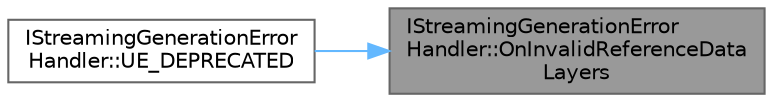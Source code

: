 digraph "IStreamingGenerationErrorHandler::OnInvalidReferenceDataLayers"
{
 // INTERACTIVE_SVG=YES
 // LATEX_PDF_SIZE
  bgcolor="transparent";
  edge [fontname=Helvetica,fontsize=10,labelfontname=Helvetica,labelfontsize=10];
  node [fontname=Helvetica,fontsize=10,shape=box,height=0.2,width=0.4];
  rankdir="RL";
  Node1 [id="Node000001",label="IStreamingGenerationError\lHandler::OnInvalidReferenceData\lLayers",height=0.2,width=0.4,color="gray40", fillcolor="grey60", style="filled", fontcolor="black",tooltip=" "];
  Node1 -> Node2 [id="edge1_Node000001_Node000002",dir="back",color="steelblue1",style="solid",tooltip=" "];
  Node2 [id="Node000002",label="IStreamingGenerationError\lHandler::UE_DEPRECATED",height=0.2,width=0.4,color="grey40", fillcolor="white", style="filled",URL="$dc/d80/classIStreamingGenerationErrorHandler.html#a453ea761e9fbd610ae4f02c474bf300e",tooltip=" "];
}
